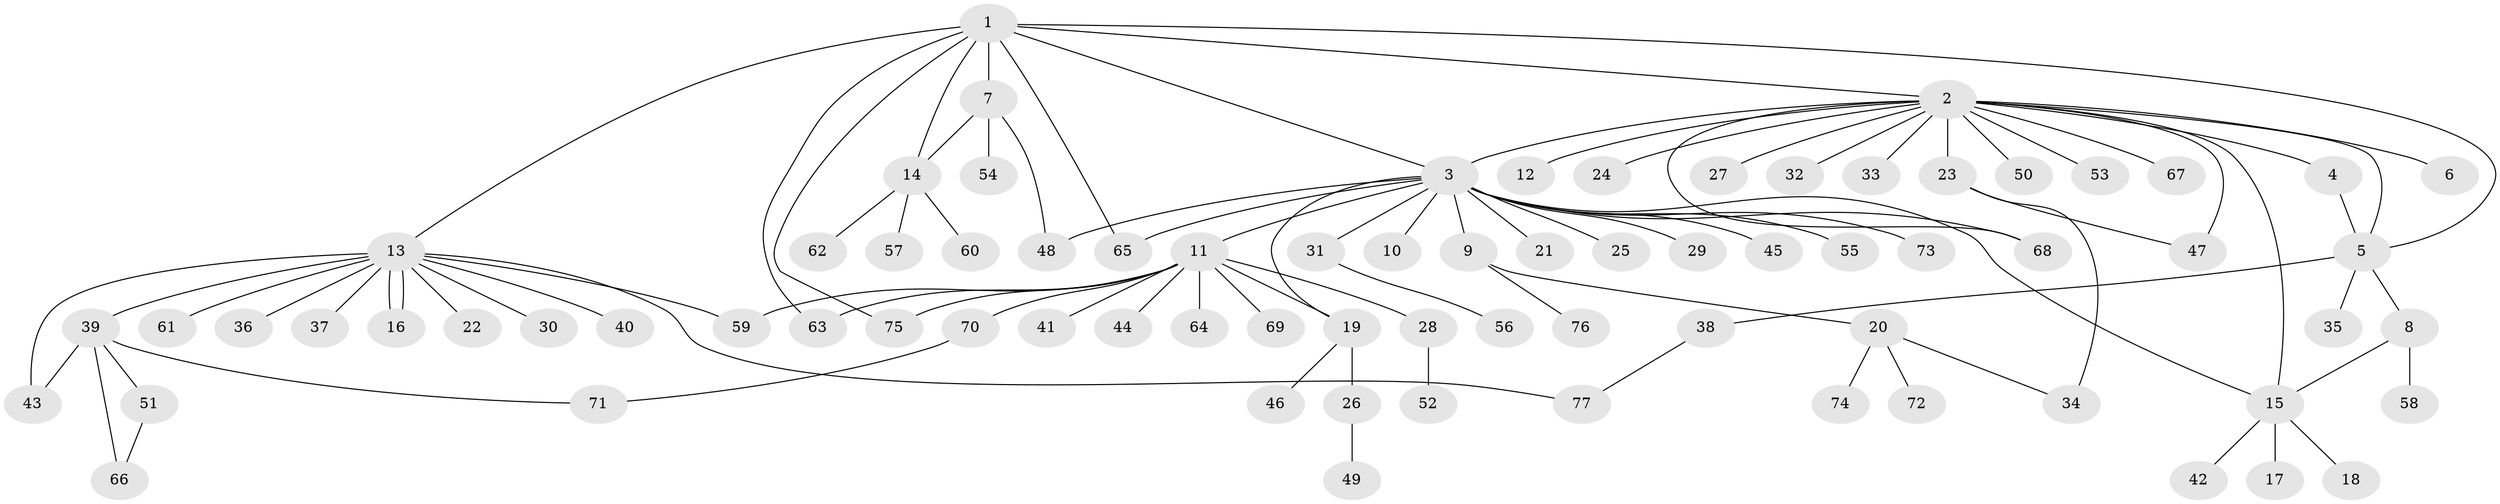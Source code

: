// coarse degree distribution, {21: 0.01639344262295082, 16: 0.01639344262295082, 2: 0.19672131147540983, 5: 0.03278688524590164, 1: 0.6229508196721312, 4: 0.08196721311475409, 10: 0.01639344262295082, 13: 0.01639344262295082}
// Generated by graph-tools (version 1.1) at 2025/41/03/06/25 10:41:48]
// undirected, 77 vertices, 96 edges
graph export_dot {
graph [start="1"]
  node [color=gray90,style=filled];
  1;
  2;
  3;
  4;
  5;
  6;
  7;
  8;
  9;
  10;
  11;
  12;
  13;
  14;
  15;
  16;
  17;
  18;
  19;
  20;
  21;
  22;
  23;
  24;
  25;
  26;
  27;
  28;
  29;
  30;
  31;
  32;
  33;
  34;
  35;
  36;
  37;
  38;
  39;
  40;
  41;
  42;
  43;
  44;
  45;
  46;
  47;
  48;
  49;
  50;
  51;
  52;
  53;
  54;
  55;
  56;
  57;
  58;
  59;
  60;
  61;
  62;
  63;
  64;
  65;
  66;
  67;
  68;
  69;
  70;
  71;
  72;
  73;
  74;
  75;
  76;
  77;
  1 -- 2;
  1 -- 3;
  1 -- 5;
  1 -- 7;
  1 -- 13;
  1 -- 14;
  1 -- 63;
  1 -- 65;
  1 -- 75;
  2 -- 3;
  2 -- 4;
  2 -- 5;
  2 -- 6;
  2 -- 12;
  2 -- 15;
  2 -- 23;
  2 -- 24;
  2 -- 27;
  2 -- 32;
  2 -- 33;
  2 -- 47;
  2 -- 50;
  2 -- 53;
  2 -- 67;
  2 -- 68;
  3 -- 9;
  3 -- 10;
  3 -- 11;
  3 -- 15;
  3 -- 19;
  3 -- 21;
  3 -- 25;
  3 -- 29;
  3 -- 31;
  3 -- 45;
  3 -- 48;
  3 -- 55;
  3 -- 65;
  3 -- 68;
  3 -- 73;
  4 -- 5;
  5 -- 8;
  5 -- 35;
  5 -- 38;
  7 -- 14;
  7 -- 48;
  7 -- 54;
  8 -- 15;
  8 -- 58;
  9 -- 20;
  9 -- 76;
  11 -- 19;
  11 -- 28;
  11 -- 41;
  11 -- 44;
  11 -- 59;
  11 -- 63;
  11 -- 64;
  11 -- 69;
  11 -- 70;
  11 -- 75;
  13 -- 16;
  13 -- 16;
  13 -- 22;
  13 -- 30;
  13 -- 36;
  13 -- 37;
  13 -- 39;
  13 -- 40;
  13 -- 43;
  13 -- 59;
  13 -- 61;
  13 -- 77;
  14 -- 57;
  14 -- 60;
  14 -- 62;
  15 -- 17;
  15 -- 18;
  15 -- 42;
  19 -- 26;
  19 -- 46;
  20 -- 34;
  20 -- 72;
  20 -- 74;
  23 -- 34;
  23 -- 47;
  26 -- 49;
  28 -- 52;
  31 -- 56;
  38 -- 77;
  39 -- 43;
  39 -- 51;
  39 -- 66;
  39 -- 71;
  51 -- 66;
  70 -- 71;
}

